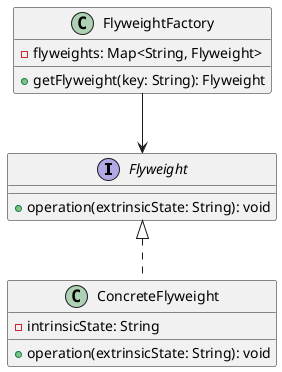 @startuml
interface Flyweight {
    + operation(extrinsicState: String): void
}

class ConcreteFlyweight implements Flyweight {
    - intrinsicState: String
    + operation(extrinsicState: String): void
}

class FlyweightFactory {
    - flyweights: Map<String, Flyweight>
    + getFlyweight(key: String): Flyweight
}
FlyweightFactory --> Flyweight
@enduml
